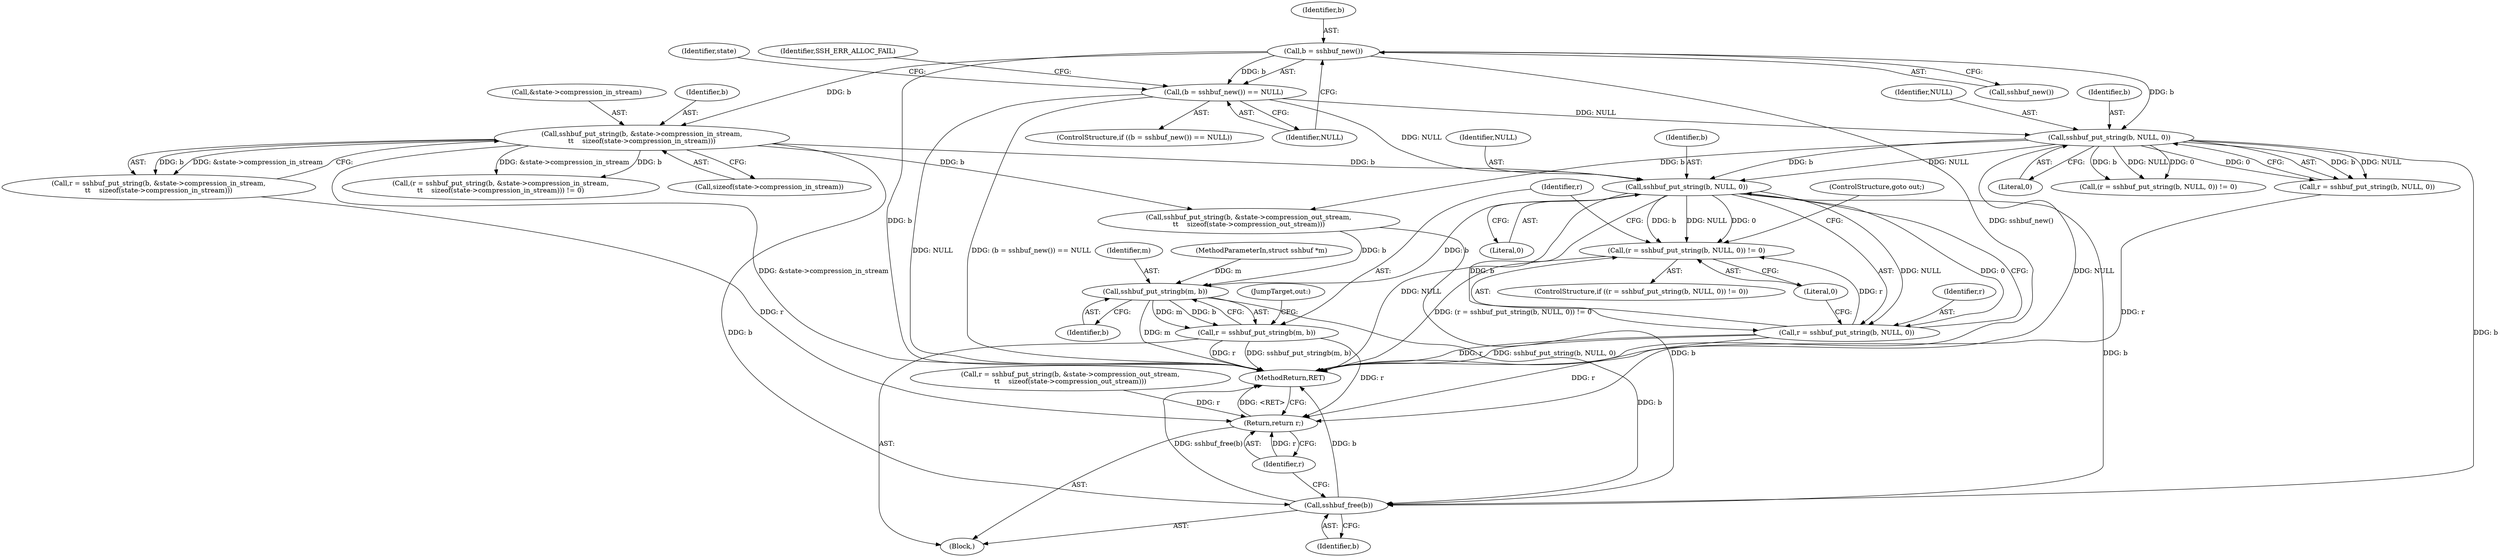 digraph "1_src_3095060f479b86288e31c79ecbc5131a66bcd2f9_4@pointer" {
"1000178" [label="(Call,sshbuf_put_string(b, NULL, 0))"];
"1000129" [label="(Call,sshbuf_put_string(b, &state->compression_in_stream,\n\t\t    sizeof(state->compression_in_stream)))"];
"1000114" [label="(Call,b = sshbuf_new())"];
"1000146" [label="(Call,sshbuf_put_string(b, NULL, 0))"];
"1000113" [label="(Call,(b = sshbuf_new()) == NULL)"];
"1000175" [label="(Call,(r = sshbuf_put_string(b, NULL, 0)) != 0)"];
"1000176" [label="(Call,r = sshbuf_put_string(b, NULL, 0))"];
"1000192" [label="(Return,return r;)"];
"1000186" [label="(Call,sshbuf_put_stringb(m, b))"];
"1000184" [label="(Call,r = sshbuf_put_stringb(m, b))"];
"1000190" [label="(Call,sshbuf_free(b))"];
"1000161" [label="(Call,sshbuf_put_string(b, &state->compression_out_stream,\n\t\t    sizeof(state->compression_out_stream)))"];
"1000191" [label="(Identifier,b)"];
"1000159" [label="(Call,r = sshbuf_put_string(b, &state->compression_out_stream,\n\t\t    sizeof(state->compression_out_stream)))"];
"1000149" [label="(Literal,0)"];
"1000183" [label="(ControlStructure,goto out;)"];
"1000180" [label="(Identifier,NULL)"];
"1000193" [label="(Identifier,r)"];
"1000182" [label="(Literal,0)"];
"1000194" [label="(MethodReturn,RET)"];
"1000176" [label="(Call,r = sshbuf_put_string(b, NULL, 0))"];
"1000177" [label="(Identifier,r)"];
"1000122" [label="(Identifier,state)"];
"1000146" [label="(Call,sshbuf_put_string(b, NULL, 0))"];
"1000127" [label="(Call,r = sshbuf_put_string(b, &state->compression_in_stream,\n\t\t    sizeof(state->compression_in_stream)))"];
"1000144" [label="(Call,r = sshbuf_put_string(b, NULL, 0))"];
"1000179" [label="(Identifier,b)"];
"1000114" [label="(Call,b = sshbuf_new())"];
"1000112" [label="(ControlStructure,if ((b = sshbuf_new()) == NULL))"];
"1000189" [label="(JumpTarget,out:)"];
"1000190" [label="(Call,sshbuf_free(b))"];
"1000181" [label="(Literal,0)"];
"1000129" [label="(Call,sshbuf_put_string(b, &state->compression_in_stream,\n\t\t    sizeof(state->compression_in_stream)))"];
"1000174" [label="(ControlStructure,if ((r = sshbuf_put_string(b, NULL, 0)) != 0))"];
"1000188" [label="(Identifier,b)"];
"1000103" [label="(Block,)"];
"1000126" [label="(Call,(r = sshbuf_put_string(b, &state->compression_in_stream,\n\t\t    sizeof(state->compression_in_stream))) != 0)"];
"1000119" [label="(Identifier,SSH_ERR_ALLOC_FAIL)"];
"1000187" [label="(Identifier,m)"];
"1000148" [label="(Identifier,NULL)"];
"1000192" [label="(Return,return r;)"];
"1000184" [label="(Call,r = sshbuf_put_stringb(m, b))"];
"1000113" [label="(Call,(b = sshbuf_new()) == NULL)"];
"1000147" [label="(Identifier,b)"];
"1000178" [label="(Call,sshbuf_put_string(b, NULL, 0))"];
"1000117" [label="(Identifier,NULL)"];
"1000185" [label="(Identifier,r)"];
"1000130" [label="(Identifier,b)"];
"1000115" [label="(Identifier,b)"];
"1000143" [label="(Call,(r = sshbuf_put_string(b, NULL, 0)) != 0)"];
"1000135" [label="(Call,sizeof(state->compression_in_stream))"];
"1000116" [label="(Call,sshbuf_new())"];
"1000101" [label="(MethodParameterIn,struct sshbuf *m)"];
"1000175" [label="(Call,(r = sshbuf_put_string(b, NULL, 0)) != 0)"];
"1000186" [label="(Call,sshbuf_put_stringb(m, b))"];
"1000131" [label="(Call,&state->compression_in_stream)"];
"1000178" -> "1000176"  [label="AST: "];
"1000178" -> "1000181"  [label="CFG: "];
"1000179" -> "1000178"  [label="AST: "];
"1000180" -> "1000178"  [label="AST: "];
"1000181" -> "1000178"  [label="AST: "];
"1000176" -> "1000178"  [label="CFG: "];
"1000178" -> "1000194"  [label="DDG: NULL"];
"1000178" -> "1000175"  [label="DDG: b"];
"1000178" -> "1000175"  [label="DDG: NULL"];
"1000178" -> "1000175"  [label="DDG: 0"];
"1000178" -> "1000176"  [label="DDG: b"];
"1000178" -> "1000176"  [label="DDG: NULL"];
"1000178" -> "1000176"  [label="DDG: 0"];
"1000129" -> "1000178"  [label="DDG: b"];
"1000146" -> "1000178"  [label="DDG: b"];
"1000146" -> "1000178"  [label="DDG: NULL"];
"1000113" -> "1000178"  [label="DDG: NULL"];
"1000178" -> "1000186"  [label="DDG: b"];
"1000178" -> "1000190"  [label="DDG: b"];
"1000129" -> "1000127"  [label="AST: "];
"1000129" -> "1000135"  [label="CFG: "];
"1000130" -> "1000129"  [label="AST: "];
"1000131" -> "1000129"  [label="AST: "];
"1000135" -> "1000129"  [label="AST: "];
"1000127" -> "1000129"  [label="CFG: "];
"1000129" -> "1000194"  [label="DDG: &state->compression_in_stream"];
"1000129" -> "1000126"  [label="DDG: b"];
"1000129" -> "1000126"  [label="DDG: &state->compression_in_stream"];
"1000129" -> "1000127"  [label="DDG: b"];
"1000129" -> "1000127"  [label="DDG: &state->compression_in_stream"];
"1000114" -> "1000129"  [label="DDG: b"];
"1000129" -> "1000161"  [label="DDG: b"];
"1000129" -> "1000190"  [label="DDG: b"];
"1000114" -> "1000113"  [label="AST: "];
"1000114" -> "1000116"  [label="CFG: "];
"1000115" -> "1000114"  [label="AST: "];
"1000116" -> "1000114"  [label="AST: "];
"1000117" -> "1000114"  [label="CFG: "];
"1000114" -> "1000194"  [label="DDG: b"];
"1000114" -> "1000194"  [label="DDG: sshbuf_new()"];
"1000114" -> "1000113"  [label="DDG: b"];
"1000114" -> "1000146"  [label="DDG: b"];
"1000146" -> "1000144"  [label="AST: "];
"1000146" -> "1000149"  [label="CFG: "];
"1000147" -> "1000146"  [label="AST: "];
"1000148" -> "1000146"  [label="AST: "];
"1000149" -> "1000146"  [label="AST: "];
"1000144" -> "1000146"  [label="CFG: "];
"1000146" -> "1000194"  [label="DDG: NULL"];
"1000146" -> "1000143"  [label="DDG: b"];
"1000146" -> "1000143"  [label="DDG: NULL"];
"1000146" -> "1000143"  [label="DDG: 0"];
"1000146" -> "1000144"  [label="DDG: b"];
"1000146" -> "1000144"  [label="DDG: NULL"];
"1000146" -> "1000144"  [label="DDG: 0"];
"1000113" -> "1000146"  [label="DDG: NULL"];
"1000146" -> "1000161"  [label="DDG: b"];
"1000146" -> "1000190"  [label="DDG: b"];
"1000113" -> "1000112"  [label="AST: "];
"1000113" -> "1000117"  [label="CFG: "];
"1000117" -> "1000113"  [label="AST: "];
"1000119" -> "1000113"  [label="CFG: "];
"1000122" -> "1000113"  [label="CFG: "];
"1000113" -> "1000194"  [label="DDG: NULL"];
"1000113" -> "1000194"  [label="DDG: (b = sshbuf_new()) == NULL"];
"1000175" -> "1000174"  [label="AST: "];
"1000175" -> "1000182"  [label="CFG: "];
"1000176" -> "1000175"  [label="AST: "];
"1000182" -> "1000175"  [label="AST: "];
"1000183" -> "1000175"  [label="CFG: "];
"1000185" -> "1000175"  [label="CFG: "];
"1000175" -> "1000194"  [label="DDG: (r = sshbuf_put_string(b, NULL, 0)) != 0"];
"1000176" -> "1000175"  [label="DDG: r"];
"1000177" -> "1000176"  [label="AST: "];
"1000182" -> "1000176"  [label="CFG: "];
"1000176" -> "1000194"  [label="DDG: r"];
"1000176" -> "1000194"  [label="DDG: sshbuf_put_string(b, NULL, 0)"];
"1000176" -> "1000192"  [label="DDG: r"];
"1000192" -> "1000103"  [label="AST: "];
"1000192" -> "1000193"  [label="CFG: "];
"1000193" -> "1000192"  [label="AST: "];
"1000194" -> "1000192"  [label="CFG: "];
"1000192" -> "1000194"  [label="DDG: <RET>"];
"1000193" -> "1000192"  [label="DDG: r"];
"1000184" -> "1000192"  [label="DDG: r"];
"1000159" -> "1000192"  [label="DDG: r"];
"1000144" -> "1000192"  [label="DDG: r"];
"1000127" -> "1000192"  [label="DDG: r"];
"1000186" -> "1000184"  [label="AST: "];
"1000186" -> "1000188"  [label="CFG: "];
"1000187" -> "1000186"  [label="AST: "];
"1000188" -> "1000186"  [label="AST: "];
"1000184" -> "1000186"  [label="CFG: "];
"1000186" -> "1000194"  [label="DDG: m"];
"1000186" -> "1000184"  [label="DDG: m"];
"1000186" -> "1000184"  [label="DDG: b"];
"1000101" -> "1000186"  [label="DDG: m"];
"1000161" -> "1000186"  [label="DDG: b"];
"1000186" -> "1000190"  [label="DDG: b"];
"1000184" -> "1000103"  [label="AST: "];
"1000185" -> "1000184"  [label="AST: "];
"1000189" -> "1000184"  [label="CFG: "];
"1000184" -> "1000194"  [label="DDG: r"];
"1000184" -> "1000194"  [label="DDG: sshbuf_put_stringb(m, b)"];
"1000190" -> "1000103"  [label="AST: "];
"1000190" -> "1000191"  [label="CFG: "];
"1000191" -> "1000190"  [label="AST: "];
"1000193" -> "1000190"  [label="CFG: "];
"1000190" -> "1000194"  [label="DDG: sshbuf_free(b)"];
"1000190" -> "1000194"  [label="DDG: b"];
"1000161" -> "1000190"  [label="DDG: b"];
}
